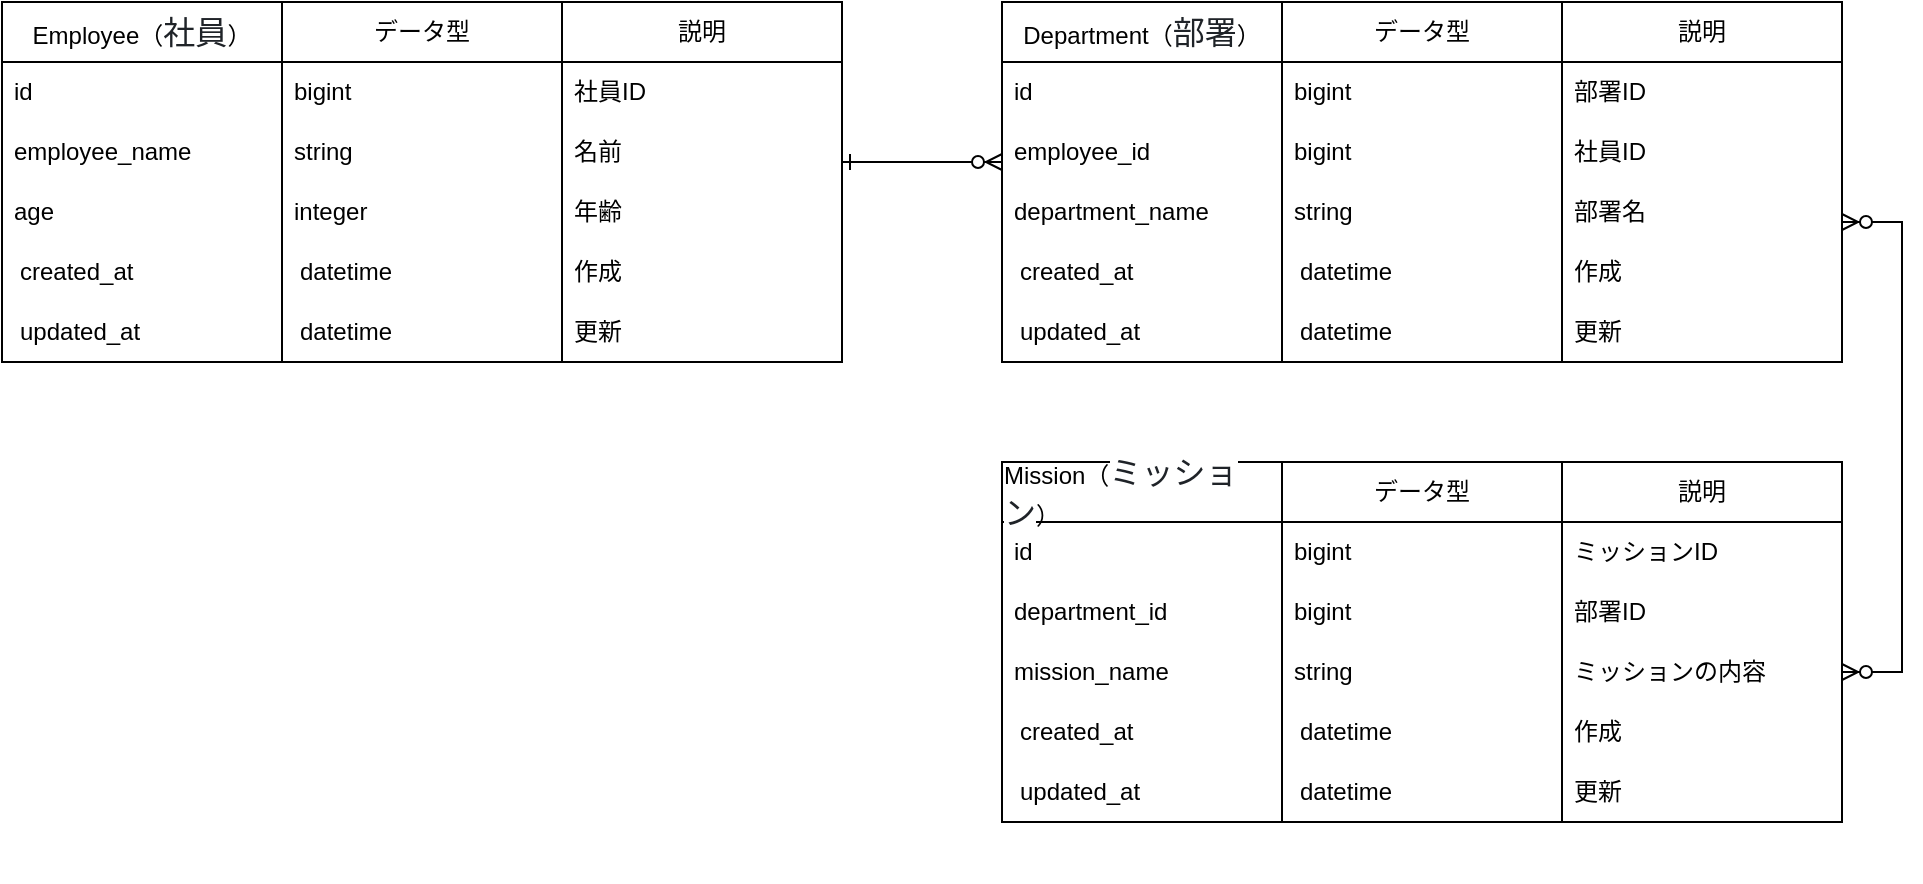 <mxfile version="26.1.0">
  <diagram id="R2lEEEUBdFMjLlhIrx00" name="Page-1">
    <mxGraphModel dx="1290" dy="522" grid="1" gridSize="10" guides="1" tooltips="1" connect="1" arrows="1" fold="1" page="1" pageScale="1" pageWidth="850" pageHeight="1100" math="0" shadow="0" extFonts="Permanent Marker^https://fonts.googleapis.com/css?family=Permanent+Marker">
      <root>
        <mxCell id="0" />
        <mxCell id="1" parent="0" />
        <mxCell id="C-vyLk0tnHw3VtMMgP7b-1" value="" style="edgeStyle=entityRelationEdgeStyle;endArrow=ERzeroToMany;startArrow=ERone;endFill=1;startFill=0;" parent="1" edge="1">
          <mxGeometry width="100" height="100" relative="1" as="geometry">
            <mxPoint x="440" y="100" as="sourcePoint" />
            <mxPoint x="520" y="100" as="targetPoint" />
          </mxGeometry>
        </mxCell>
        <mxCell id="LThO0yLUJFR-d5H8wsBV-1" value="" style="group" vertex="1" connectable="0" parent="1">
          <mxGeometry x="20" y="20" width="420" height="210" as="geometry" />
        </mxCell>
        <mxCell id="LThO0yLUJFR-d5H8wsBV-2" value="" style="group" vertex="1" connectable="0" parent="LThO0yLUJFR-d5H8wsBV-1">
          <mxGeometry width="280" height="210" as="geometry" />
        </mxCell>
        <mxCell id="LThO0yLUJFR-d5H8wsBV-3" value="Employee（&lt;span style=&quot;color: rgb(31, 35, 40); font-family: -apple-system, BlinkMacSystemFont, &amp;quot;Segoe UI&amp;quot;, &amp;quot;Noto Sans&amp;quot;, Helvetica, Arial, sans-serif, &amp;quot;Apple Color Emoji&amp;quot;, &amp;quot;Segoe UI Emoji&amp;quot;; font-size: 16px; text-align: left; background-color: rgb(255, 255, 255);&quot;&gt;社員&lt;/span&gt;）" style="swimlane;fontStyle=0;childLayout=stackLayout;horizontal=1;startSize=30;horizontalStack=0;resizeParent=1;resizeParentMax=0;resizeLast=0;collapsible=1;marginBottom=0;whiteSpace=wrap;html=1;" vertex="1" parent="LThO0yLUJFR-d5H8wsBV-2">
          <mxGeometry width="140" height="180" as="geometry">
            <mxRectangle width="140" height="30" as="alternateBounds" />
          </mxGeometry>
        </mxCell>
        <mxCell id="LThO0yLUJFR-d5H8wsBV-4" value="id　　" style="text;strokeColor=none;fillColor=none;align=left;verticalAlign=middle;spacingLeft=4;spacingRight=4;overflow=hidden;points=[[0,0.5],[1,0.5]];portConstraint=eastwest;rotatable=0;whiteSpace=wrap;html=1;" vertex="1" parent="LThO0yLUJFR-d5H8wsBV-3">
          <mxGeometry y="30" width="140" height="30" as="geometry" />
        </mxCell>
        <mxCell id="LThO0yLUJFR-d5H8wsBV-5" value="employee_name" style="text;strokeColor=none;fillColor=none;align=left;verticalAlign=middle;spacingLeft=4;spacingRight=4;overflow=hidden;points=[[0,0.5],[1,0.5]];portConstraint=eastwest;rotatable=0;whiteSpace=wrap;html=1;" vertex="1" parent="LThO0yLUJFR-d5H8wsBV-3">
          <mxGeometry y="60" width="140" height="30" as="geometry" />
        </mxCell>
        <mxCell id="LThO0yLUJFR-d5H8wsBV-6" value="age" style="text;strokeColor=none;fillColor=none;align=left;verticalAlign=middle;spacingLeft=4;spacingRight=4;overflow=hidden;points=[[0,0.5],[1,0.5]];portConstraint=eastwest;rotatable=0;whiteSpace=wrap;html=1;" vertex="1" parent="LThO0yLUJFR-d5H8wsBV-3">
          <mxGeometry y="90" width="140" height="30" as="geometry" />
        </mxCell>
        <mxCell id="LThO0yLUJFR-d5H8wsBV-7" value="&lt;table&gt;&lt;tbody&gt;&lt;tr&gt;&lt;td&gt;created_at&lt;table&gt;&lt;tbody&gt;&lt;tr&gt;&lt;/tr&gt;&lt;/tbody&gt;&lt;/table&gt;&lt;/td&gt;&lt;/tr&gt;&lt;/tbody&gt;&lt;/table&gt;" style="text;strokeColor=none;fillColor=none;align=left;verticalAlign=middle;spacingLeft=4;spacingRight=4;overflow=hidden;points=[[0,0.5],[1,0.5]];portConstraint=eastwest;rotatable=0;whiteSpace=wrap;html=1;" vertex="1" parent="LThO0yLUJFR-d5H8wsBV-3">
          <mxGeometry y="120" width="140" height="30" as="geometry" />
        </mxCell>
        <mxCell id="LThO0yLUJFR-d5H8wsBV-8" value="&lt;table&gt;&lt;tbody&gt;&lt;tr&gt;&lt;td&gt;updated_at&lt;table&gt;&lt;tbody&gt;&lt;tr&gt;&lt;/tr&gt;&lt;/tbody&gt;&lt;/table&gt;&lt;/td&gt;&lt;/tr&gt;&lt;/tbody&gt;&lt;/table&gt;" style="text;strokeColor=none;fillColor=none;align=left;verticalAlign=middle;spacingLeft=4;spacingRight=4;overflow=hidden;points=[[0,0.5],[1,0.5]];portConstraint=eastwest;rotatable=0;whiteSpace=wrap;html=1;" vertex="1" parent="LThO0yLUJFR-d5H8wsBV-3">
          <mxGeometry y="150" width="140" height="30" as="geometry" />
        </mxCell>
        <mxCell id="LThO0yLUJFR-d5H8wsBV-9" value="データ型" style="swimlane;fontStyle=0;childLayout=stackLayout;horizontal=1;startSize=30;horizontalStack=0;resizeParent=1;resizeParentMax=0;resizeLast=0;collapsible=1;marginBottom=0;whiteSpace=wrap;html=1;" vertex="1" parent="LThO0yLUJFR-d5H8wsBV-2">
          <mxGeometry x="140" width="140" height="180" as="geometry">
            <mxRectangle x="140" width="140" height="30" as="alternateBounds" />
          </mxGeometry>
        </mxCell>
        <mxCell id="LThO0yLUJFR-d5H8wsBV-10" value="bigint" style="text;strokeColor=none;fillColor=none;align=left;verticalAlign=middle;spacingLeft=4;spacingRight=4;overflow=hidden;points=[[0,0.5],[1,0.5]];portConstraint=eastwest;rotatable=0;whiteSpace=wrap;html=1;" vertex="1" parent="LThO0yLUJFR-d5H8wsBV-9">
          <mxGeometry y="30" width="140" height="30" as="geometry" />
        </mxCell>
        <mxCell id="LThO0yLUJFR-d5H8wsBV-11" value="string" style="text;strokeColor=none;fillColor=none;align=left;verticalAlign=middle;spacingLeft=4;spacingRight=4;overflow=hidden;points=[[0,0.5],[1,0.5]];portConstraint=eastwest;rotatable=0;whiteSpace=wrap;html=1;" vertex="1" parent="LThO0yLUJFR-d5H8wsBV-9">
          <mxGeometry y="60" width="140" height="30" as="geometry" />
        </mxCell>
        <mxCell id="LThO0yLUJFR-d5H8wsBV-12" value="integer" style="text;strokeColor=none;fillColor=none;align=left;verticalAlign=middle;spacingLeft=4;spacingRight=4;overflow=hidden;points=[[0,0.5],[1,0.5]];portConstraint=eastwest;rotatable=0;whiteSpace=wrap;html=1;" vertex="1" parent="LThO0yLUJFR-d5H8wsBV-9">
          <mxGeometry y="90" width="140" height="30" as="geometry" />
        </mxCell>
        <mxCell id="LThO0yLUJFR-d5H8wsBV-13" value="&lt;table&gt;&lt;tbody&gt;&lt;tr&gt;&lt;td&gt;datetime&lt;table&gt;&lt;tbody&gt;&lt;tr&gt;&lt;/tr&gt;&lt;/tbody&gt;&lt;/table&gt;&lt;/td&gt;&lt;/tr&gt;&lt;/tbody&gt;&lt;/table&gt;" style="text;strokeColor=none;fillColor=none;align=left;verticalAlign=middle;spacingLeft=4;spacingRight=4;overflow=hidden;points=[[0,0.5],[1,0.5]];portConstraint=eastwest;rotatable=0;whiteSpace=wrap;html=1;" vertex="1" parent="LThO0yLUJFR-d5H8wsBV-9">
          <mxGeometry y="120" width="140" height="30" as="geometry" />
        </mxCell>
        <mxCell id="LThO0yLUJFR-d5H8wsBV-14" value="&lt;table&gt;&lt;tbody&gt;&lt;tr&gt;&lt;td&gt;datetime&lt;table&gt;&lt;tbody&gt;&lt;tr&gt;&lt;/tr&gt;&lt;/tbody&gt;&lt;/table&gt;&lt;/td&gt;&lt;/tr&gt;&lt;/tbody&gt;&lt;/table&gt;" style="text;strokeColor=none;fillColor=none;align=left;verticalAlign=middle;spacingLeft=4;spacingRight=4;overflow=hidden;points=[[0,0.5],[1,0.5]];portConstraint=eastwest;rotatable=0;whiteSpace=wrap;html=1;" vertex="1" parent="LThO0yLUJFR-d5H8wsBV-9">
          <mxGeometry y="150" width="140" height="30" as="geometry" />
        </mxCell>
        <mxCell id="LThO0yLUJFR-d5H8wsBV-15" value="説明" style="swimlane;fontStyle=0;childLayout=stackLayout;horizontal=1;startSize=30;horizontalStack=0;resizeParent=1;resizeParentMax=0;resizeLast=0;collapsible=1;marginBottom=0;whiteSpace=wrap;html=1;" vertex="1" parent="LThO0yLUJFR-d5H8wsBV-1">
          <mxGeometry x="280" width="140" height="180" as="geometry">
            <mxRectangle width="140" height="30" as="alternateBounds" />
          </mxGeometry>
        </mxCell>
        <mxCell id="LThO0yLUJFR-d5H8wsBV-16" value="社員ID" style="text;strokeColor=none;fillColor=none;align=left;verticalAlign=middle;spacingLeft=4;spacingRight=4;overflow=hidden;points=[[0,0.5],[1,0.5]];portConstraint=eastwest;rotatable=0;whiteSpace=wrap;html=1;" vertex="1" parent="LThO0yLUJFR-d5H8wsBV-15">
          <mxGeometry y="30" width="140" height="30" as="geometry" />
        </mxCell>
        <mxCell id="LThO0yLUJFR-d5H8wsBV-17" value="名前" style="text;strokeColor=none;fillColor=none;align=left;verticalAlign=middle;spacingLeft=4;spacingRight=4;overflow=hidden;points=[[0,0.5],[1,0.5]];portConstraint=eastwest;rotatable=0;whiteSpace=wrap;html=1;" vertex="1" parent="LThO0yLUJFR-d5H8wsBV-15">
          <mxGeometry y="60" width="140" height="30" as="geometry" />
        </mxCell>
        <mxCell id="LThO0yLUJFR-d5H8wsBV-18" value="年齢" style="text;strokeColor=none;fillColor=none;align=left;verticalAlign=middle;spacingLeft=4;spacingRight=4;overflow=hidden;points=[[0,0.5],[1,0.5]];portConstraint=eastwest;rotatable=0;whiteSpace=wrap;html=1;" vertex="1" parent="LThO0yLUJFR-d5H8wsBV-15">
          <mxGeometry y="90" width="140" height="30" as="geometry" />
        </mxCell>
        <mxCell id="LThO0yLUJFR-d5H8wsBV-19" value="作成" style="text;strokeColor=none;fillColor=none;align=left;verticalAlign=middle;spacingLeft=4;spacingRight=4;overflow=hidden;points=[[0,0.5],[1,0.5]];portConstraint=eastwest;rotatable=0;whiteSpace=wrap;html=1;" vertex="1" parent="LThO0yLUJFR-d5H8wsBV-15">
          <mxGeometry y="120" width="140" height="30" as="geometry" />
        </mxCell>
        <mxCell id="LThO0yLUJFR-d5H8wsBV-20" value="更新" style="text;strokeColor=none;fillColor=none;align=left;verticalAlign=middle;spacingLeft=4;spacingRight=4;overflow=hidden;points=[[0,0.5],[1,0.5]];portConstraint=eastwest;rotatable=0;whiteSpace=wrap;html=1;" vertex="1" parent="LThO0yLUJFR-d5H8wsBV-15">
          <mxGeometry y="150" width="140" height="30" as="geometry" />
        </mxCell>
        <mxCell id="LThO0yLUJFR-d5H8wsBV-22" value="" style="group" vertex="1" connectable="0" parent="1">
          <mxGeometry x="520" y="20" width="420" height="210" as="geometry" />
        </mxCell>
        <mxCell id="LThO0yLUJFR-d5H8wsBV-23" value="" style="group" vertex="1" connectable="0" parent="LThO0yLUJFR-d5H8wsBV-22">
          <mxGeometry width="280" height="210" as="geometry" />
        </mxCell>
        <mxCell id="LThO0yLUJFR-d5H8wsBV-24" value="&lt;div style=&quot;text-align: left;&quot;&gt;&lt;span style=&quot;background-color: transparent; color: light-dark(rgb(0, 0, 0), rgb(255, 255, 255));&quot;&gt;Department（&lt;/span&gt;&lt;font face=&quot;-apple-system, BlinkMacSystemFont, Segoe UI, Noto Sans, Helvetica, Arial, sans-serif, Apple Color Emoji, Segoe UI Emoji&quot; color=&quot;#1f2328&quot;&gt;&lt;span style=&quot;font-size: 16px; background-color: rgb(255, 255, 255);&quot;&gt;部署&lt;/span&gt;&lt;/font&gt;&lt;span style=&quot;background-color: transparent; color: light-dark(rgb(0, 0, 0), rgb(255, 255, 255));&quot;&gt;）&lt;/span&gt;&lt;/div&gt;" style="swimlane;fontStyle=0;childLayout=stackLayout;horizontal=1;startSize=30;horizontalStack=0;resizeParent=1;resizeParentMax=0;resizeLast=0;collapsible=1;marginBottom=0;whiteSpace=wrap;html=1;" vertex="1" parent="LThO0yLUJFR-d5H8wsBV-23">
          <mxGeometry width="140" height="180" as="geometry">
            <mxRectangle width="140" height="30" as="alternateBounds" />
          </mxGeometry>
        </mxCell>
        <mxCell id="LThO0yLUJFR-d5H8wsBV-25" value="id　　" style="text;strokeColor=none;fillColor=none;align=left;verticalAlign=middle;spacingLeft=4;spacingRight=4;overflow=hidden;points=[[0,0.5],[1,0.5]];portConstraint=eastwest;rotatable=0;whiteSpace=wrap;html=1;" vertex="1" parent="LThO0yLUJFR-d5H8wsBV-24">
          <mxGeometry y="30" width="140" height="30" as="geometry" />
        </mxCell>
        <mxCell id="LThO0yLUJFR-d5H8wsBV-26" value="employee_id" style="text;strokeColor=none;fillColor=none;align=left;verticalAlign=middle;spacingLeft=4;spacingRight=4;overflow=hidden;points=[[0,0.5],[1,0.5]];portConstraint=eastwest;rotatable=0;whiteSpace=wrap;html=1;" vertex="1" parent="LThO0yLUJFR-d5H8wsBV-24">
          <mxGeometry y="60" width="140" height="30" as="geometry" />
        </mxCell>
        <mxCell id="LThO0yLUJFR-d5H8wsBV-27" value="department_name" style="text;strokeColor=none;fillColor=none;align=left;verticalAlign=middle;spacingLeft=4;spacingRight=4;overflow=hidden;points=[[0,0.5],[1,0.5]];portConstraint=eastwest;rotatable=0;whiteSpace=wrap;html=1;" vertex="1" parent="LThO0yLUJFR-d5H8wsBV-24">
          <mxGeometry y="90" width="140" height="30" as="geometry" />
        </mxCell>
        <mxCell id="LThO0yLUJFR-d5H8wsBV-28" value="&lt;table&gt;&lt;tbody&gt;&lt;tr&gt;&lt;td&gt;created_at&lt;table&gt;&lt;tbody&gt;&lt;tr&gt;&lt;/tr&gt;&lt;/tbody&gt;&lt;/table&gt;&lt;/td&gt;&lt;/tr&gt;&lt;/tbody&gt;&lt;/table&gt;" style="text;strokeColor=none;fillColor=none;align=left;verticalAlign=middle;spacingLeft=4;spacingRight=4;overflow=hidden;points=[[0,0.5],[1,0.5]];portConstraint=eastwest;rotatable=0;whiteSpace=wrap;html=1;" vertex="1" parent="LThO0yLUJFR-d5H8wsBV-24">
          <mxGeometry y="120" width="140" height="30" as="geometry" />
        </mxCell>
        <mxCell id="LThO0yLUJFR-d5H8wsBV-29" value="&lt;table&gt;&lt;tbody&gt;&lt;tr&gt;&lt;td&gt;updated_at&lt;table&gt;&lt;tbody&gt;&lt;tr&gt;&lt;/tr&gt;&lt;/tbody&gt;&lt;/table&gt;&lt;/td&gt;&lt;/tr&gt;&lt;/tbody&gt;&lt;/table&gt;" style="text;strokeColor=none;fillColor=none;align=left;verticalAlign=middle;spacingLeft=4;spacingRight=4;overflow=hidden;points=[[0,0.5],[1,0.5]];portConstraint=eastwest;rotatable=0;whiteSpace=wrap;html=1;" vertex="1" parent="LThO0yLUJFR-d5H8wsBV-24">
          <mxGeometry y="150" width="140" height="30" as="geometry" />
        </mxCell>
        <mxCell id="LThO0yLUJFR-d5H8wsBV-30" value="データ型" style="swimlane;fontStyle=0;childLayout=stackLayout;horizontal=1;startSize=30;horizontalStack=0;resizeParent=1;resizeParentMax=0;resizeLast=0;collapsible=1;marginBottom=0;whiteSpace=wrap;html=1;" vertex="1" parent="LThO0yLUJFR-d5H8wsBV-23">
          <mxGeometry x="140" width="140" height="180" as="geometry">
            <mxRectangle x="140" width="140" height="30" as="alternateBounds" />
          </mxGeometry>
        </mxCell>
        <mxCell id="LThO0yLUJFR-d5H8wsBV-31" value="bigint" style="text;strokeColor=none;fillColor=none;align=left;verticalAlign=middle;spacingLeft=4;spacingRight=4;overflow=hidden;points=[[0,0.5],[1,0.5]];portConstraint=eastwest;rotatable=0;whiteSpace=wrap;html=1;" vertex="1" parent="LThO0yLUJFR-d5H8wsBV-30">
          <mxGeometry y="30" width="140" height="30" as="geometry" />
        </mxCell>
        <mxCell id="LThO0yLUJFR-d5H8wsBV-32" value="bigint" style="text;strokeColor=none;fillColor=none;align=left;verticalAlign=middle;spacingLeft=4;spacingRight=4;overflow=hidden;points=[[0,0.5],[1,0.5]];portConstraint=eastwest;rotatable=0;whiteSpace=wrap;html=1;" vertex="1" parent="LThO0yLUJFR-d5H8wsBV-30">
          <mxGeometry y="60" width="140" height="30" as="geometry" />
        </mxCell>
        <mxCell id="LThO0yLUJFR-d5H8wsBV-33" value="string" style="text;strokeColor=none;fillColor=none;align=left;verticalAlign=middle;spacingLeft=4;spacingRight=4;overflow=hidden;points=[[0,0.5],[1,0.5]];portConstraint=eastwest;rotatable=0;whiteSpace=wrap;html=1;" vertex="1" parent="LThO0yLUJFR-d5H8wsBV-30">
          <mxGeometry y="90" width="140" height="30" as="geometry" />
        </mxCell>
        <mxCell id="LThO0yLUJFR-d5H8wsBV-34" value="&lt;table&gt;&lt;tbody&gt;&lt;tr&gt;&lt;td&gt;datetime&lt;table&gt;&lt;tbody&gt;&lt;tr&gt;&lt;/tr&gt;&lt;/tbody&gt;&lt;/table&gt;&lt;/td&gt;&lt;/tr&gt;&lt;/tbody&gt;&lt;/table&gt;" style="text;strokeColor=none;fillColor=none;align=left;verticalAlign=middle;spacingLeft=4;spacingRight=4;overflow=hidden;points=[[0,0.5],[1,0.5]];portConstraint=eastwest;rotatable=0;whiteSpace=wrap;html=1;" vertex="1" parent="LThO0yLUJFR-d5H8wsBV-30">
          <mxGeometry y="120" width="140" height="30" as="geometry" />
        </mxCell>
        <mxCell id="LThO0yLUJFR-d5H8wsBV-35" value="&lt;table&gt;&lt;tbody&gt;&lt;tr&gt;&lt;td&gt;datetime&lt;table&gt;&lt;tbody&gt;&lt;tr&gt;&lt;/tr&gt;&lt;/tbody&gt;&lt;/table&gt;&lt;/td&gt;&lt;/tr&gt;&lt;/tbody&gt;&lt;/table&gt;" style="text;strokeColor=none;fillColor=none;align=left;verticalAlign=middle;spacingLeft=4;spacingRight=4;overflow=hidden;points=[[0,0.5],[1,0.5]];portConstraint=eastwest;rotatable=0;whiteSpace=wrap;html=1;" vertex="1" parent="LThO0yLUJFR-d5H8wsBV-30">
          <mxGeometry y="150" width="140" height="30" as="geometry" />
        </mxCell>
        <mxCell id="LThO0yLUJFR-d5H8wsBV-36" value="説明" style="swimlane;fontStyle=0;childLayout=stackLayout;horizontal=1;startSize=30;horizontalStack=0;resizeParent=1;resizeParentMax=0;resizeLast=0;collapsible=1;marginBottom=0;whiteSpace=wrap;html=1;" vertex="1" parent="LThO0yLUJFR-d5H8wsBV-22">
          <mxGeometry x="280" width="140" height="180" as="geometry">
            <mxRectangle width="140" height="30" as="alternateBounds" />
          </mxGeometry>
        </mxCell>
        <mxCell id="LThO0yLUJFR-d5H8wsBV-37" value="部署ID" style="text;strokeColor=none;fillColor=none;align=left;verticalAlign=middle;spacingLeft=4;spacingRight=4;overflow=hidden;points=[[0,0.5],[1,0.5]];portConstraint=eastwest;rotatable=0;whiteSpace=wrap;html=1;" vertex="1" parent="LThO0yLUJFR-d5H8wsBV-36">
          <mxGeometry y="30" width="140" height="30" as="geometry" />
        </mxCell>
        <mxCell id="LThO0yLUJFR-d5H8wsBV-38" value="社員ID" style="text;strokeColor=none;fillColor=none;align=left;verticalAlign=middle;spacingLeft=4;spacingRight=4;overflow=hidden;points=[[0,0.5],[1,0.5]];portConstraint=eastwest;rotatable=0;whiteSpace=wrap;html=1;" vertex="1" parent="LThO0yLUJFR-d5H8wsBV-36">
          <mxGeometry y="60" width="140" height="30" as="geometry" />
        </mxCell>
        <mxCell id="LThO0yLUJFR-d5H8wsBV-39" value="部署名" style="text;strokeColor=none;fillColor=none;align=left;verticalAlign=middle;spacingLeft=4;spacingRight=4;overflow=hidden;points=[[0,0.5],[1,0.5]];portConstraint=eastwest;rotatable=0;whiteSpace=wrap;html=1;" vertex="1" parent="LThO0yLUJFR-d5H8wsBV-36">
          <mxGeometry y="90" width="140" height="30" as="geometry" />
        </mxCell>
        <mxCell id="LThO0yLUJFR-d5H8wsBV-40" value="作成" style="text;strokeColor=none;fillColor=none;align=left;verticalAlign=middle;spacingLeft=4;spacingRight=4;overflow=hidden;points=[[0,0.5],[1,0.5]];portConstraint=eastwest;rotatable=0;whiteSpace=wrap;html=1;" vertex="1" parent="LThO0yLUJFR-d5H8wsBV-36">
          <mxGeometry y="120" width="140" height="30" as="geometry" />
        </mxCell>
        <mxCell id="LThO0yLUJFR-d5H8wsBV-41" value="更新" style="text;strokeColor=none;fillColor=none;align=left;verticalAlign=middle;spacingLeft=4;spacingRight=4;overflow=hidden;points=[[0,0.5],[1,0.5]];portConstraint=eastwest;rotatable=0;whiteSpace=wrap;html=1;" vertex="1" parent="LThO0yLUJFR-d5H8wsBV-36">
          <mxGeometry y="150" width="140" height="30" as="geometry" />
        </mxCell>
        <mxCell id="LThO0yLUJFR-d5H8wsBV-44" value="" style="group" vertex="1" connectable="0" parent="1">
          <mxGeometry x="520" y="250" width="420" height="210" as="geometry" />
        </mxCell>
        <mxCell id="LThO0yLUJFR-d5H8wsBV-45" value="" style="group" vertex="1" connectable="0" parent="LThO0yLUJFR-d5H8wsBV-44">
          <mxGeometry width="280" height="210" as="geometry" />
        </mxCell>
        <mxCell id="LThO0yLUJFR-d5H8wsBV-46" value="&lt;div style=&quot;text-align: left;&quot;&gt;&lt;span style=&quot;background-color: transparent; color: light-dark(rgb(0, 0, 0), rgb(255, 255, 255));&quot;&gt;Mission（&lt;/span&gt;&lt;span style=&quot;background-color: rgb(255, 255, 255); color: rgb(31, 35, 40); font-family: -apple-system, BlinkMacSystemFont, &amp;quot;Segoe UI&amp;quot;, &amp;quot;Noto Sans&amp;quot;, Helvetica, Arial, sans-serif, &amp;quot;Apple Color Emoji&amp;quot;, &amp;quot;Segoe UI Emoji&amp;quot;; font-size: 16px;&quot;&gt;ミッション&lt;/span&gt;&lt;span style=&quot;background-color: transparent; color: light-dark(rgb(0, 0, 0), rgb(255, 255, 255));&quot;&gt;）&lt;/span&gt;&lt;/div&gt;" style="swimlane;fontStyle=0;childLayout=stackLayout;horizontal=1;startSize=30;horizontalStack=0;resizeParent=1;resizeParentMax=0;resizeLast=0;collapsible=1;marginBottom=0;whiteSpace=wrap;html=1;" vertex="1" parent="LThO0yLUJFR-d5H8wsBV-45">
          <mxGeometry width="140" height="180" as="geometry">
            <mxRectangle width="140" height="30" as="alternateBounds" />
          </mxGeometry>
        </mxCell>
        <mxCell id="LThO0yLUJFR-d5H8wsBV-47" value="id　　" style="text;strokeColor=none;fillColor=none;align=left;verticalAlign=middle;spacingLeft=4;spacingRight=4;overflow=hidden;points=[[0,0.5],[1,0.5]];portConstraint=eastwest;rotatable=0;whiteSpace=wrap;html=1;" vertex="1" parent="LThO0yLUJFR-d5H8wsBV-46">
          <mxGeometry y="30" width="140" height="30" as="geometry" />
        </mxCell>
        <mxCell id="LThO0yLUJFR-d5H8wsBV-48" value="department_id" style="text;strokeColor=none;fillColor=none;align=left;verticalAlign=middle;spacingLeft=4;spacingRight=4;overflow=hidden;points=[[0,0.5],[1,0.5]];portConstraint=eastwest;rotatable=0;whiteSpace=wrap;html=1;" vertex="1" parent="LThO0yLUJFR-d5H8wsBV-46">
          <mxGeometry y="60" width="140" height="30" as="geometry" />
        </mxCell>
        <mxCell id="LThO0yLUJFR-d5H8wsBV-49" value="mission_name" style="text;strokeColor=none;fillColor=none;align=left;verticalAlign=middle;spacingLeft=4;spacingRight=4;overflow=hidden;points=[[0,0.5],[1,0.5]];portConstraint=eastwest;rotatable=0;whiteSpace=wrap;html=1;" vertex="1" parent="LThO0yLUJFR-d5H8wsBV-46">
          <mxGeometry y="90" width="140" height="30" as="geometry" />
        </mxCell>
        <mxCell id="LThO0yLUJFR-d5H8wsBV-50" value="&lt;table&gt;&lt;tbody&gt;&lt;tr&gt;&lt;td&gt;created_at&lt;table&gt;&lt;tbody&gt;&lt;tr&gt;&lt;/tr&gt;&lt;/tbody&gt;&lt;/table&gt;&lt;/td&gt;&lt;/tr&gt;&lt;/tbody&gt;&lt;/table&gt;" style="text;strokeColor=none;fillColor=none;align=left;verticalAlign=middle;spacingLeft=4;spacingRight=4;overflow=hidden;points=[[0,0.5],[1,0.5]];portConstraint=eastwest;rotatable=0;whiteSpace=wrap;html=1;" vertex="1" parent="LThO0yLUJFR-d5H8wsBV-46">
          <mxGeometry y="120" width="140" height="30" as="geometry" />
        </mxCell>
        <mxCell id="LThO0yLUJFR-d5H8wsBV-51" value="&lt;table&gt;&lt;tbody&gt;&lt;tr&gt;&lt;td&gt;updated_at&lt;table&gt;&lt;tbody&gt;&lt;tr&gt;&lt;/tr&gt;&lt;/tbody&gt;&lt;/table&gt;&lt;/td&gt;&lt;/tr&gt;&lt;/tbody&gt;&lt;/table&gt;" style="text;strokeColor=none;fillColor=none;align=left;verticalAlign=middle;spacingLeft=4;spacingRight=4;overflow=hidden;points=[[0,0.5],[1,0.5]];portConstraint=eastwest;rotatable=0;whiteSpace=wrap;html=1;" vertex="1" parent="LThO0yLUJFR-d5H8wsBV-46">
          <mxGeometry y="150" width="140" height="30" as="geometry" />
        </mxCell>
        <mxCell id="LThO0yLUJFR-d5H8wsBV-52" value="データ型" style="swimlane;fontStyle=0;childLayout=stackLayout;horizontal=1;startSize=30;horizontalStack=0;resizeParent=1;resizeParentMax=0;resizeLast=0;collapsible=1;marginBottom=0;whiteSpace=wrap;html=1;" vertex="1" parent="LThO0yLUJFR-d5H8wsBV-45">
          <mxGeometry x="140" width="140" height="180" as="geometry">
            <mxRectangle x="140" width="140" height="30" as="alternateBounds" />
          </mxGeometry>
        </mxCell>
        <mxCell id="LThO0yLUJFR-d5H8wsBV-53" value="bigint" style="text;strokeColor=none;fillColor=none;align=left;verticalAlign=middle;spacingLeft=4;spacingRight=4;overflow=hidden;points=[[0,0.5],[1,0.5]];portConstraint=eastwest;rotatable=0;whiteSpace=wrap;html=1;" vertex="1" parent="LThO0yLUJFR-d5H8wsBV-52">
          <mxGeometry y="30" width="140" height="30" as="geometry" />
        </mxCell>
        <mxCell id="LThO0yLUJFR-d5H8wsBV-54" value="bigint" style="text;strokeColor=none;fillColor=none;align=left;verticalAlign=middle;spacingLeft=4;spacingRight=4;overflow=hidden;points=[[0,0.5],[1,0.5]];portConstraint=eastwest;rotatable=0;whiteSpace=wrap;html=1;" vertex="1" parent="LThO0yLUJFR-d5H8wsBV-52">
          <mxGeometry y="60" width="140" height="30" as="geometry" />
        </mxCell>
        <mxCell id="LThO0yLUJFR-d5H8wsBV-55" value="string" style="text;strokeColor=none;fillColor=none;align=left;verticalAlign=middle;spacingLeft=4;spacingRight=4;overflow=hidden;points=[[0,0.5],[1,0.5]];portConstraint=eastwest;rotatable=0;whiteSpace=wrap;html=1;" vertex="1" parent="LThO0yLUJFR-d5H8wsBV-52">
          <mxGeometry y="90" width="140" height="30" as="geometry" />
        </mxCell>
        <mxCell id="LThO0yLUJFR-d5H8wsBV-56" value="&lt;table&gt;&lt;tbody&gt;&lt;tr&gt;&lt;td&gt;datetime&lt;table&gt;&lt;tbody&gt;&lt;tr&gt;&lt;/tr&gt;&lt;/tbody&gt;&lt;/table&gt;&lt;/td&gt;&lt;/tr&gt;&lt;/tbody&gt;&lt;/table&gt;" style="text;strokeColor=none;fillColor=none;align=left;verticalAlign=middle;spacingLeft=4;spacingRight=4;overflow=hidden;points=[[0,0.5],[1,0.5]];portConstraint=eastwest;rotatable=0;whiteSpace=wrap;html=1;" vertex="1" parent="LThO0yLUJFR-d5H8wsBV-52">
          <mxGeometry y="120" width="140" height="30" as="geometry" />
        </mxCell>
        <mxCell id="LThO0yLUJFR-d5H8wsBV-57" value="&lt;table&gt;&lt;tbody&gt;&lt;tr&gt;&lt;td&gt;datetime&lt;table&gt;&lt;tbody&gt;&lt;tr&gt;&lt;/tr&gt;&lt;/tbody&gt;&lt;/table&gt;&lt;/td&gt;&lt;/tr&gt;&lt;/tbody&gt;&lt;/table&gt;" style="text;strokeColor=none;fillColor=none;align=left;verticalAlign=middle;spacingLeft=4;spacingRight=4;overflow=hidden;points=[[0,0.5],[1,0.5]];portConstraint=eastwest;rotatable=0;whiteSpace=wrap;html=1;" vertex="1" parent="LThO0yLUJFR-d5H8wsBV-52">
          <mxGeometry y="150" width="140" height="30" as="geometry" />
        </mxCell>
        <mxCell id="LThO0yLUJFR-d5H8wsBV-58" value="説明" style="swimlane;fontStyle=0;childLayout=stackLayout;horizontal=1;startSize=30;horizontalStack=0;resizeParent=1;resizeParentMax=0;resizeLast=0;collapsible=1;marginBottom=0;whiteSpace=wrap;html=1;" vertex="1" parent="LThO0yLUJFR-d5H8wsBV-44">
          <mxGeometry x="280" width="140" height="180" as="geometry">
            <mxRectangle width="140" height="30" as="alternateBounds" />
          </mxGeometry>
        </mxCell>
        <mxCell id="LThO0yLUJFR-d5H8wsBV-59" value="ミッションID" style="text;strokeColor=none;fillColor=none;align=left;verticalAlign=middle;spacingLeft=4;spacingRight=4;overflow=hidden;points=[[0,0.5],[1,0.5]];portConstraint=eastwest;rotatable=0;whiteSpace=wrap;html=1;" vertex="1" parent="LThO0yLUJFR-d5H8wsBV-58">
          <mxGeometry y="30" width="140" height="30" as="geometry" />
        </mxCell>
        <mxCell id="LThO0yLUJFR-d5H8wsBV-60" value="部署ID" style="text;strokeColor=none;fillColor=none;align=left;verticalAlign=middle;spacingLeft=4;spacingRight=4;overflow=hidden;points=[[0,0.5],[1,0.5]];portConstraint=eastwest;rotatable=0;whiteSpace=wrap;html=1;" vertex="1" parent="LThO0yLUJFR-d5H8wsBV-58">
          <mxGeometry y="60" width="140" height="30" as="geometry" />
        </mxCell>
        <mxCell id="LThO0yLUJFR-d5H8wsBV-61" value="ミッションの内容" style="text;strokeColor=none;fillColor=none;align=left;verticalAlign=middle;spacingLeft=4;spacingRight=4;overflow=hidden;points=[[0,0.5],[1,0.5]];portConstraint=eastwest;rotatable=0;whiteSpace=wrap;html=1;" vertex="1" parent="LThO0yLUJFR-d5H8wsBV-58">
          <mxGeometry y="90" width="140" height="30" as="geometry" />
        </mxCell>
        <mxCell id="LThO0yLUJFR-d5H8wsBV-62" value="作成" style="text;strokeColor=none;fillColor=none;align=left;verticalAlign=middle;spacingLeft=4;spacingRight=4;overflow=hidden;points=[[0,0.5],[1,0.5]];portConstraint=eastwest;rotatable=0;whiteSpace=wrap;html=1;" vertex="1" parent="LThO0yLUJFR-d5H8wsBV-58">
          <mxGeometry y="120" width="140" height="30" as="geometry" />
        </mxCell>
        <mxCell id="LThO0yLUJFR-d5H8wsBV-63" value="更新" style="text;strokeColor=none;fillColor=none;align=left;verticalAlign=middle;spacingLeft=4;spacingRight=4;overflow=hidden;points=[[0,0.5],[1,0.5]];portConstraint=eastwest;rotatable=0;whiteSpace=wrap;html=1;" vertex="1" parent="LThO0yLUJFR-d5H8wsBV-58">
          <mxGeometry y="150" width="140" height="30" as="geometry" />
        </mxCell>
        <mxCell id="LThO0yLUJFR-d5H8wsBV-65" value="" style="edgeStyle=entityRelationEdgeStyle;fontSize=12;html=1;endArrow=ERzeroToMany;endFill=1;startArrow=ERzeroToMany;rounded=0;entryX=1;entryY=0.5;entryDx=0;entryDy=0;" edge="1" parent="1" target="LThO0yLUJFR-d5H8wsBV-61">
          <mxGeometry width="100" height="100" relative="1" as="geometry">
            <mxPoint x="940" y="130" as="sourcePoint" />
            <mxPoint x="1040" y="30" as="targetPoint" />
          </mxGeometry>
        </mxCell>
      </root>
    </mxGraphModel>
  </diagram>
</mxfile>
